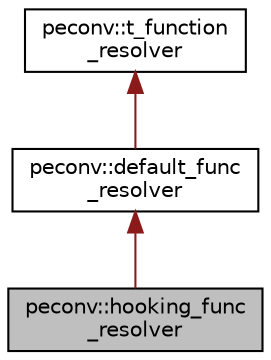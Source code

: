 digraph "peconv::hooking_func_resolver"
{
 // LATEX_PDF_SIZE
  edge [fontname="Helvetica",fontsize="10",labelfontname="Helvetica",labelfontsize="10"];
  node [fontname="Helvetica",fontsize="10",shape=record];
  Node1 [label="peconv::hooking_func\l_resolver",height=0.2,width=0.4,color="black", fillcolor="grey75", style="filled", fontcolor="black",tooltip=" "];
  Node2 -> Node1 [dir="back",color="firebrick4",fontsize="10",style="solid",fontname="Helvetica"];
  Node2 [label="peconv::default_func\l_resolver",height=0.2,width=0.4,color="black", fillcolor="white", style="filled",URL="$classpeconv_1_1default__func__resolver.html",tooltip=" "];
  Node3 -> Node2 [dir="back",color="firebrick4",fontsize="10",style="solid",fontname="Helvetica"];
  Node3 [label="peconv::t_function\l_resolver",height=0.2,width=0.4,color="black", fillcolor="white", style="filled",URL="$classpeconv_1_1t__function__resolver.html",tooltip=" "];
}
